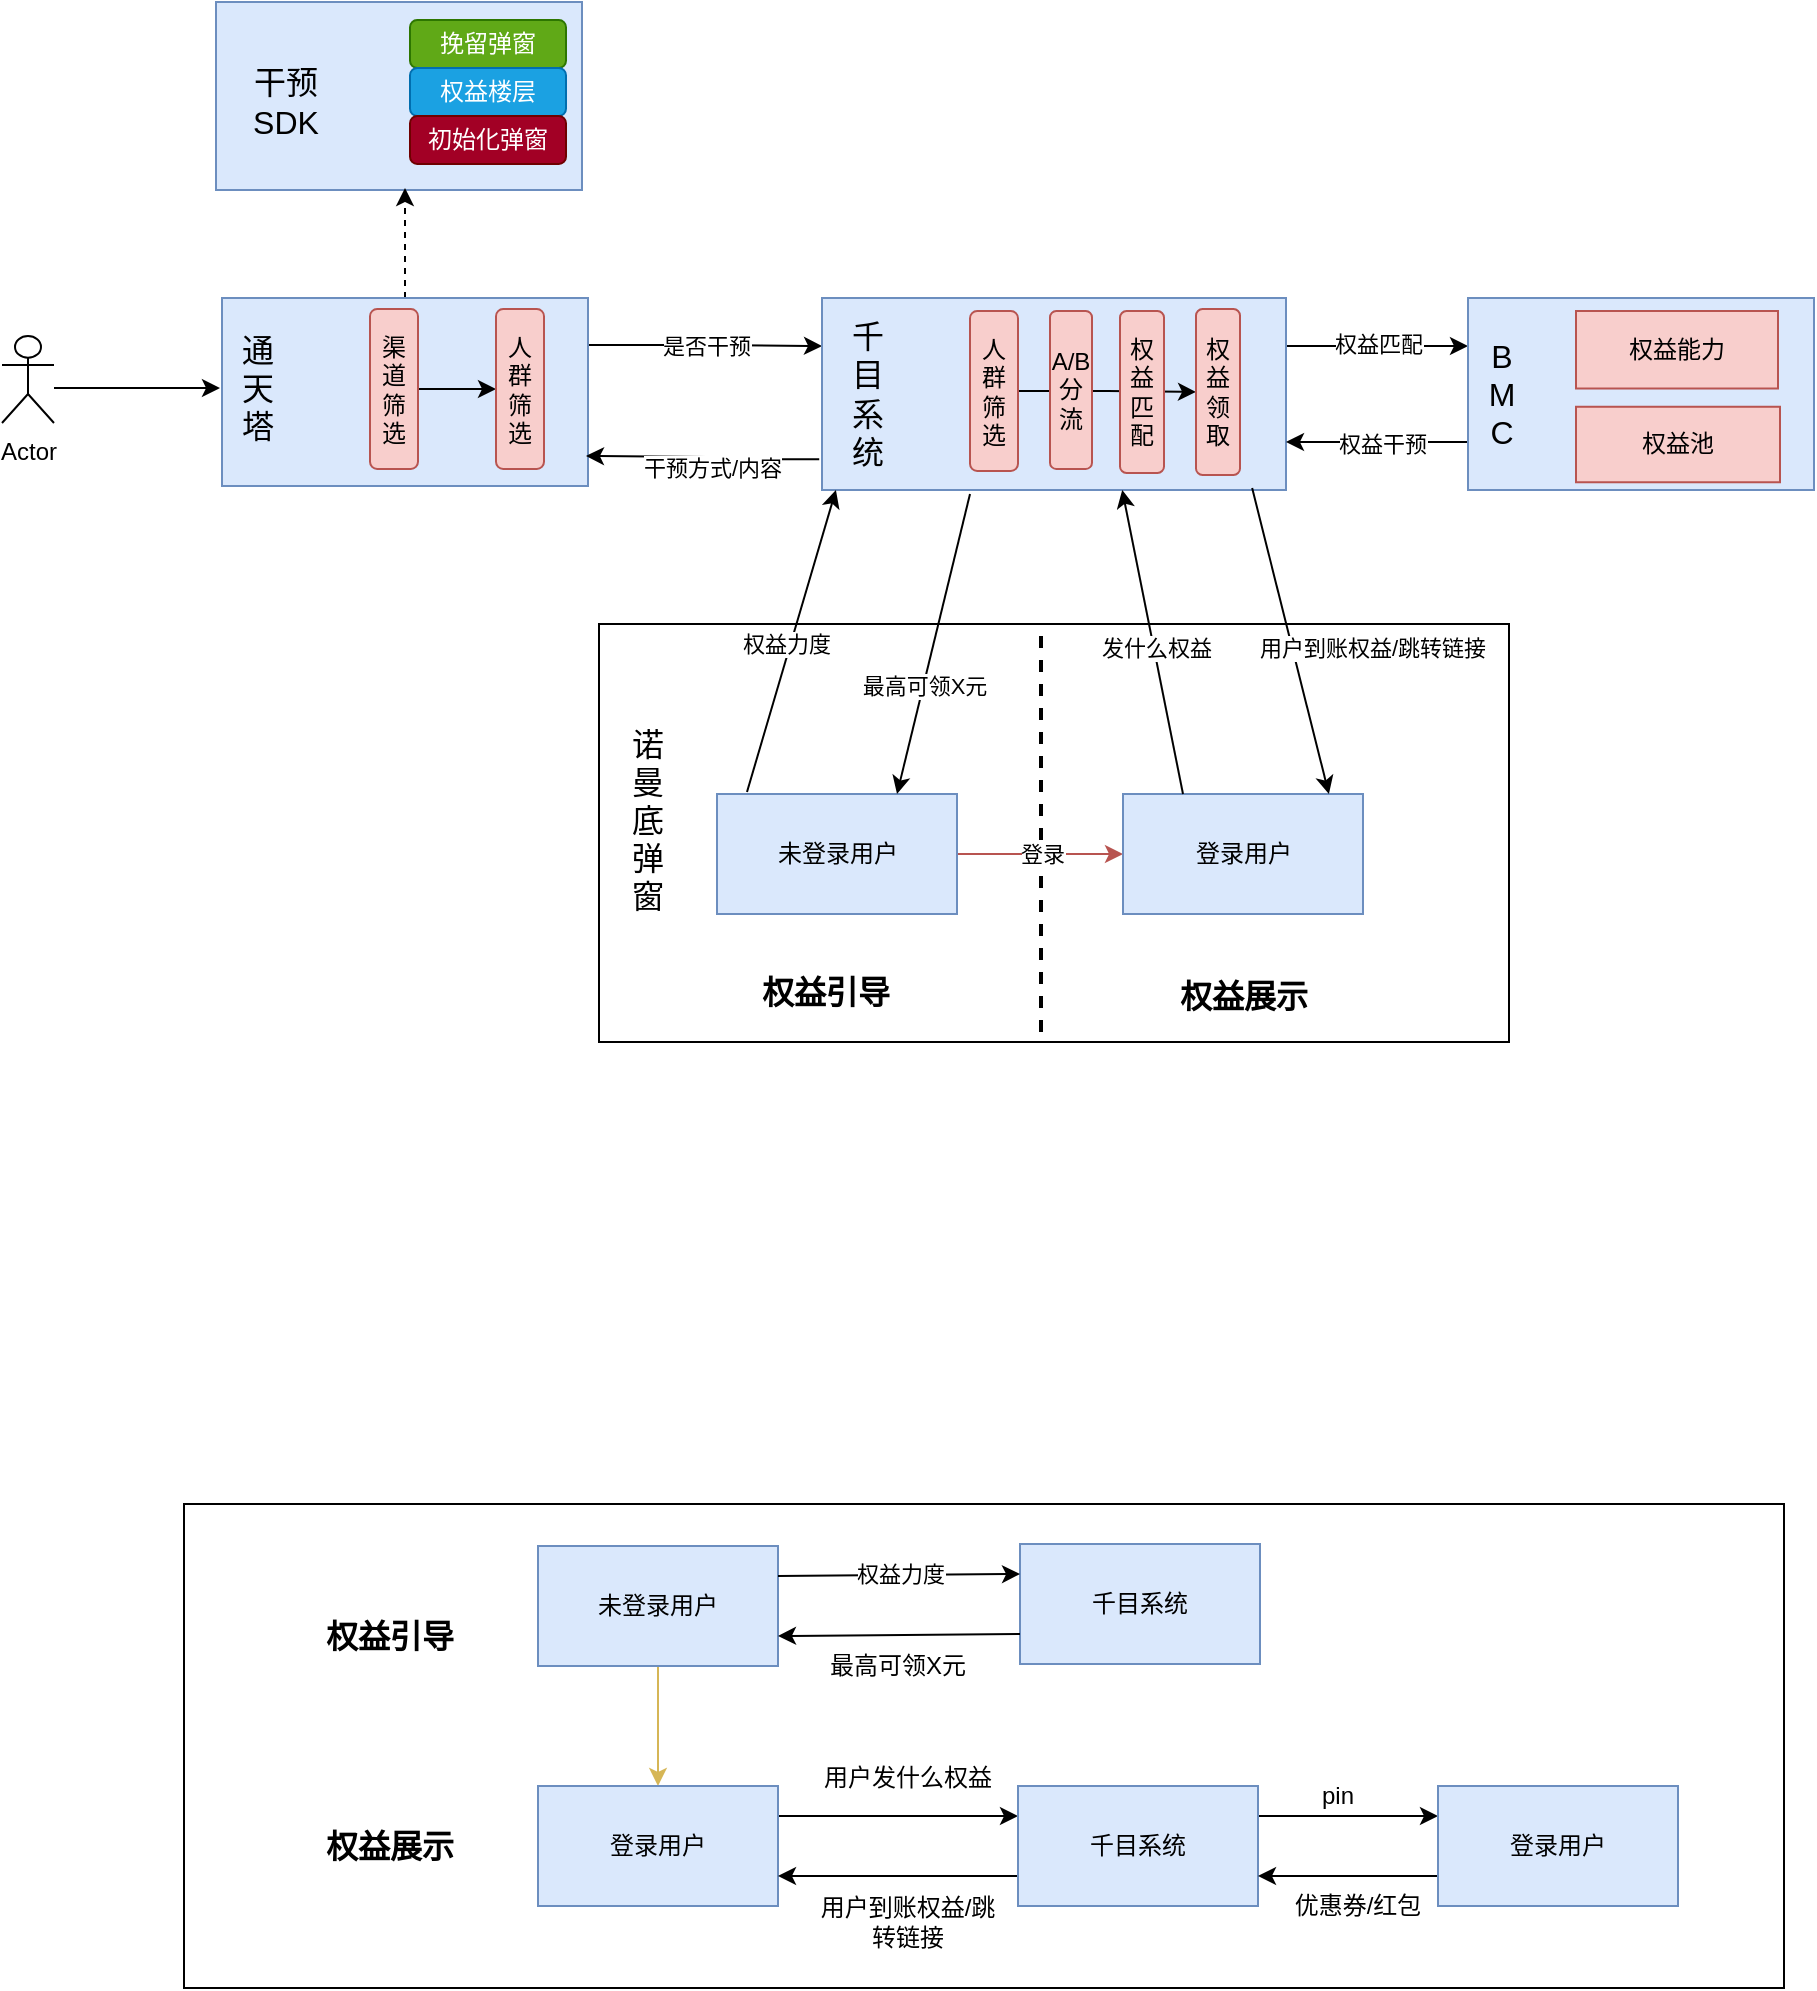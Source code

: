 <mxfile version="21.0.10" type="github">
  <diagram name="第 1 页" id="E03Ad0P9AxYGjsDXURJg">
    <mxGraphModel dx="1785" dy="1163" grid="0" gridSize="10" guides="1" tooltips="1" connect="1" arrows="1" fold="1" page="0" pageScale="1" pageWidth="827" pageHeight="1169" math="0" shadow="0">
      <root>
        <mxCell id="0" />
        <mxCell id="1" parent="0" />
        <mxCell id="DskLDPF2zo0yyIS821II-104" value="" style="rounded=0;whiteSpace=wrap;html=1;" vertex="1" parent="1">
          <mxGeometry x="182.5" y="494" width="455" height="209" as="geometry" />
        </mxCell>
        <mxCell id="DskLDPF2zo0yyIS821II-85" value="" style="rounded=0;whiteSpace=wrap;html=1;" vertex="1" parent="1">
          <mxGeometry x="-25" y="934" width="800" height="242" as="geometry" />
        </mxCell>
        <mxCell id="DskLDPF2zo0yyIS821II-75" value="" style="rounded=0;whiteSpace=wrap;html=1;fillColor=#dae8fc;strokeColor=#6c8ebf;" vertex="1" parent="1">
          <mxGeometry x="-9" y="183" width="183" height="94" as="geometry" />
        </mxCell>
        <mxCell id="DskLDPF2zo0yyIS821II-3" value="是否干预" style="edgeStyle=orthogonalEdgeStyle;rounded=0;orthogonalLoop=1;jettySize=auto;html=1;entryX=0;entryY=0.25;entryDx=0;entryDy=0;exitX=1;exitY=0.25;exitDx=0;exitDy=0;" edge="1" parent="1" source="DskLDPF2zo0yyIS821II-1" target="DskLDPF2zo0yyIS821II-2">
          <mxGeometry relative="1" as="geometry">
            <mxPoint x="196" y="367.3" as="sourcePoint" />
            <mxPoint x="296.5" y="367.25" as="targetPoint" />
          </mxGeometry>
        </mxCell>
        <mxCell id="DskLDPF2zo0yyIS821II-74" style="edgeStyle=orthogonalEdgeStyle;rounded=0;orthogonalLoop=1;jettySize=auto;html=1;dashed=1;" edge="1" parent="1" source="DskLDPF2zo0yyIS821II-1">
          <mxGeometry relative="1" as="geometry">
            <mxPoint x="85.5" y="276" as="targetPoint" />
          </mxGeometry>
        </mxCell>
        <mxCell id="DskLDPF2zo0yyIS821II-1" value="" style="rounded=0;whiteSpace=wrap;html=1;fillColor=#dae8fc;strokeColor=#6c8ebf;" vertex="1" parent="1">
          <mxGeometry x="-6" y="331" width="183" height="94" as="geometry" />
        </mxCell>
        <mxCell id="DskLDPF2zo0yyIS821II-46" style="edgeStyle=orthogonalEdgeStyle;rounded=0;orthogonalLoop=1;jettySize=auto;html=1;exitX=-0.006;exitY=0.84;exitDx=0;exitDy=0;exitPerimeter=0;" edge="1" parent="1" source="DskLDPF2zo0yyIS821II-2">
          <mxGeometry relative="1" as="geometry">
            <mxPoint x="176" y="410" as="targetPoint" />
          </mxGeometry>
        </mxCell>
        <mxCell id="DskLDPF2zo0yyIS821II-48" value="干预方式/内容" style="edgeLabel;html=1;align=center;verticalAlign=middle;resizable=0;points=[];" vertex="1" connectable="0" parent="DskLDPF2zo0yyIS821II-46">
          <mxGeometry x="-0.033" y="-4" relative="1" as="geometry">
            <mxPoint x="-1" y="4" as="offset" />
          </mxGeometry>
        </mxCell>
        <mxCell id="DskLDPF2zo0yyIS821II-62" style="edgeStyle=orthogonalEdgeStyle;rounded=0;orthogonalLoop=1;jettySize=auto;html=1;exitX=1;exitY=0.25;exitDx=0;exitDy=0;entryX=0;entryY=0.25;entryDx=0;entryDy=0;" edge="1" parent="1" source="DskLDPF2zo0yyIS821II-2" target="DskLDPF2zo0yyIS821II-44">
          <mxGeometry relative="1" as="geometry" />
        </mxCell>
        <mxCell id="DskLDPF2zo0yyIS821II-63" value="权益匹配" style="edgeLabel;html=1;align=center;verticalAlign=middle;resizable=0;points=[];" vertex="1" connectable="0" parent="DskLDPF2zo0yyIS821II-62">
          <mxGeometry x="0.275" y="-1" relative="1" as="geometry">
            <mxPoint x="-12" y="-2" as="offset" />
          </mxGeometry>
        </mxCell>
        <mxCell id="DskLDPF2zo0yyIS821II-2" value="" style="rounded=0;whiteSpace=wrap;html=1;fillColor=#dae8fc;strokeColor=#6c8ebf;" vertex="1" parent="1">
          <mxGeometry x="294" y="331" width="232" height="96" as="geometry" />
        </mxCell>
        <mxCell id="DskLDPF2zo0yyIS821II-13" value="权益引导" style="text;html=1;strokeColor=none;fillColor=none;align=center;verticalAlign=middle;whiteSpace=wrap;rounded=0;fontSize=16;fontStyle=1" vertex="1" parent="1">
          <mxGeometry x="42" y="985" width="72" height="30" as="geometry" />
        </mxCell>
        <mxCell id="DskLDPF2zo0yyIS821II-15" value="" style="endArrow=none;dashed=1;html=1;rounded=0;strokeWidth=2;" edge="1" parent="1">
          <mxGeometry width="50" height="50" relative="1" as="geometry">
            <mxPoint x="403.5" y="698" as="sourcePoint" />
            <mxPoint x="403.5" y="494" as="targetPoint" />
          </mxGeometry>
        </mxCell>
        <mxCell id="DskLDPF2zo0yyIS821II-16" value="权益展示" style="text;html=1;strokeColor=none;fillColor=none;align=center;verticalAlign=middle;whiteSpace=wrap;rounded=0;fontSize=16;fontStyle=1" vertex="1" parent="1">
          <mxGeometry x="37" y="1090" width="82" height="30" as="geometry" />
        </mxCell>
        <mxCell id="DskLDPF2zo0yyIS821II-28" value="" style="edgeStyle=orthogonalEdgeStyle;rounded=0;orthogonalLoop=1;jettySize=auto;html=1;fillColor=#fff2cc;strokeColor=#d6b656;" edge="1" parent="1" source="DskLDPF2zo0yyIS821II-17" target="DskLDPF2zo0yyIS821II-25">
          <mxGeometry relative="1" as="geometry" />
        </mxCell>
        <mxCell id="DskLDPF2zo0yyIS821II-17" value="未登录用户" style="rounded=0;whiteSpace=wrap;html=1;fillColor=#dae8fc;strokeColor=#6c8ebf;" vertex="1" parent="1">
          <mxGeometry x="152" y="955" width="120" height="60" as="geometry" />
        </mxCell>
        <mxCell id="DskLDPF2zo0yyIS821II-18" value="千目系统" style="rounded=0;whiteSpace=wrap;html=1;fillColor=#dae8fc;strokeColor=#6c8ebf;" vertex="1" parent="1">
          <mxGeometry x="393" y="954" width="120" height="60" as="geometry" />
        </mxCell>
        <mxCell id="DskLDPF2zo0yyIS821II-19" value="" style="endArrow=classic;html=1;rounded=0;entryX=0;entryY=0.25;entryDx=0;entryDy=0;exitX=1;exitY=0.25;exitDx=0;exitDy=0;" edge="1" parent="1" source="DskLDPF2zo0yyIS821II-17" target="DskLDPF2zo0yyIS821II-18">
          <mxGeometry width="50" height="50" relative="1" as="geometry">
            <mxPoint x="272" y="975" as="sourcePoint" />
            <mxPoint x="322" y="925" as="targetPoint" />
          </mxGeometry>
        </mxCell>
        <mxCell id="DskLDPF2zo0yyIS821II-72" value="权益力度" style="edgeLabel;html=1;align=center;verticalAlign=middle;resizable=0;points=[];" vertex="1" connectable="0" parent="DskLDPF2zo0yyIS821II-19">
          <mxGeometry y="3" relative="1" as="geometry">
            <mxPoint y="2" as="offset" />
          </mxGeometry>
        </mxCell>
        <mxCell id="DskLDPF2zo0yyIS821II-20" value="" style="endArrow=classic;html=1;rounded=0;exitX=0;exitY=0.75;exitDx=0;exitDy=0;entryX=1;entryY=0.75;entryDx=0;entryDy=0;" edge="1" parent="1" source="DskLDPF2zo0yyIS821II-18" target="DskLDPF2zo0yyIS821II-17">
          <mxGeometry width="50" height="50" relative="1" as="geometry">
            <mxPoint x="312" y="1055" as="sourcePoint" />
            <mxPoint x="362" y="1005" as="targetPoint" />
          </mxGeometry>
        </mxCell>
        <mxCell id="DskLDPF2zo0yyIS821II-23" value="最高可领X元" style="text;html=1;strokeColor=none;fillColor=none;align=center;verticalAlign=middle;whiteSpace=wrap;rounded=0;" vertex="1" parent="1">
          <mxGeometry x="292" y="1005" width="80" height="20" as="geometry" />
        </mxCell>
        <mxCell id="DskLDPF2zo0yyIS821II-29" style="edgeStyle=orthogonalEdgeStyle;rounded=0;orthogonalLoop=1;jettySize=auto;html=1;exitX=1;exitY=0.25;exitDx=0;exitDy=0;entryX=0;entryY=0.25;entryDx=0;entryDy=0;" edge="1" parent="1" source="DskLDPF2zo0yyIS821II-25" target="DskLDPF2zo0yyIS821II-26">
          <mxGeometry relative="1" as="geometry" />
        </mxCell>
        <mxCell id="DskLDPF2zo0yyIS821II-25" value="登录用户" style="rounded=0;whiteSpace=wrap;html=1;fillColor=#dae8fc;strokeColor=#6c8ebf;" vertex="1" parent="1">
          <mxGeometry x="152" y="1075" width="120" height="60" as="geometry" />
        </mxCell>
        <mxCell id="DskLDPF2zo0yyIS821II-30" style="edgeStyle=orthogonalEdgeStyle;rounded=0;orthogonalLoop=1;jettySize=auto;html=1;exitX=0;exitY=0.75;exitDx=0;exitDy=0;entryX=1;entryY=0.75;entryDx=0;entryDy=0;" edge="1" parent="1" source="DskLDPF2zo0yyIS821II-26" target="DskLDPF2zo0yyIS821II-25">
          <mxGeometry relative="1" as="geometry" />
        </mxCell>
        <mxCell id="DskLDPF2zo0yyIS821II-33" style="edgeStyle=orthogonalEdgeStyle;rounded=0;orthogonalLoop=1;jettySize=auto;html=1;exitX=1;exitY=0.25;exitDx=0;exitDy=0;entryX=0;entryY=0.25;entryDx=0;entryDy=0;" edge="1" parent="1" source="DskLDPF2zo0yyIS821II-26" target="DskLDPF2zo0yyIS821II-27">
          <mxGeometry relative="1" as="geometry" />
        </mxCell>
        <mxCell id="DskLDPF2zo0yyIS821II-26" value="千目系统" style="rounded=0;whiteSpace=wrap;html=1;fillColor=#dae8fc;strokeColor=#6c8ebf;" vertex="1" parent="1">
          <mxGeometry x="392" y="1075" width="120" height="60" as="geometry" />
        </mxCell>
        <mxCell id="DskLDPF2zo0yyIS821II-34" style="edgeStyle=orthogonalEdgeStyle;rounded=0;orthogonalLoop=1;jettySize=auto;html=1;exitX=0;exitY=0.75;exitDx=0;exitDy=0;entryX=1;entryY=0.75;entryDx=0;entryDy=0;" edge="1" parent="1" source="DskLDPF2zo0yyIS821II-27" target="DskLDPF2zo0yyIS821II-26">
          <mxGeometry relative="1" as="geometry" />
        </mxCell>
        <mxCell id="DskLDPF2zo0yyIS821II-27" value="登录用户" style="rounded=0;whiteSpace=wrap;html=1;fillColor=#dae8fc;strokeColor=#6c8ebf;" vertex="1" parent="1">
          <mxGeometry x="602" y="1075" width="120" height="60" as="geometry" />
        </mxCell>
        <mxCell id="DskLDPF2zo0yyIS821II-32" value="用户发什么权益" style="text;html=1;strokeColor=none;fillColor=none;align=center;verticalAlign=middle;whiteSpace=wrap;rounded=0;" vertex="1" parent="1">
          <mxGeometry x="292" y="1063" width="90" height="15" as="geometry" />
        </mxCell>
        <mxCell id="DskLDPF2zo0yyIS821II-35" value="pin" style="text;html=1;strokeColor=none;fillColor=none;align=center;verticalAlign=middle;whiteSpace=wrap;rounded=0;" vertex="1" parent="1">
          <mxGeometry x="512" y="1070" width="80" height="20" as="geometry" />
        </mxCell>
        <mxCell id="DskLDPF2zo0yyIS821II-36" value="优惠券/红包" style="text;html=1;strokeColor=none;fillColor=none;align=center;verticalAlign=middle;whiteSpace=wrap;rounded=0;" vertex="1" parent="1">
          <mxGeometry x="522" y="1125" width="80" height="20" as="geometry" />
        </mxCell>
        <mxCell id="DskLDPF2zo0yyIS821II-37" value="用户到账权益/跳转链接" style="text;html=1;strokeColor=none;fillColor=none;align=center;verticalAlign=middle;whiteSpace=wrap;rounded=0;" vertex="1" parent="1">
          <mxGeometry x="292" y="1125" width="90" height="35" as="geometry" />
        </mxCell>
        <mxCell id="DskLDPF2zo0yyIS821II-38" value="挽留弹窗" style="rounded=1;whiteSpace=wrap;html=1;fillColor=#60a917;fontColor=#ffffff;strokeColor=#2D7600;" vertex="1" parent="1">
          <mxGeometry x="88" y="192" width="78" height="24" as="geometry" />
        </mxCell>
        <mxCell id="DskLDPF2zo0yyIS821II-41" value="权益楼层" style="rounded=1;whiteSpace=wrap;html=1;fillColor=#1ba1e2;fontColor=#ffffff;strokeColor=#006EAF;" vertex="1" parent="1">
          <mxGeometry x="88" y="216" width="78" height="24" as="geometry" />
        </mxCell>
        <mxCell id="DskLDPF2zo0yyIS821II-42" value="初始化弹窗" style="rounded=1;whiteSpace=wrap;html=1;fillColor=#a20025;fontColor=#ffffff;strokeColor=#6F0000;" vertex="1" parent="1">
          <mxGeometry x="88" y="240" width="78" height="24" as="geometry" />
        </mxCell>
        <mxCell id="DskLDPF2zo0yyIS821II-64" style="edgeStyle=orthogonalEdgeStyle;rounded=0;orthogonalLoop=1;jettySize=auto;html=1;exitX=0;exitY=0.75;exitDx=0;exitDy=0;entryX=1;entryY=0.75;entryDx=0;entryDy=0;" edge="1" parent="1" source="DskLDPF2zo0yyIS821II-44" target="DskLDPF2zo0yyIS821II-2">
          <mxGeometry relative="1" as="geometry" />
        </mxCell>
        <mxCell id="DskLDPF2zo0yyIS821II-65" value="权益干预" style="edgeLabel;html=1;align=center;verticalAlign=middle;resizable=0;points=[];" vertex="1" connectable="0" parent="DskLDPF2zo0yyIS821II-64">
          <mxGeometry x="-0.121" relative="1" as="geometry">
            <mxPoint x="-3" y="1" as="offset" />
          </mxGeometry>
        </mxCell>
        <mxCell id="DskLDPF2zo0yyIS821II-44" value="" style="rounded=0;whiteSpace=wrap;html=1;fillColor=#dae8fc;strokeColor=#6c8ebf;" vertex="1" parent="1">
          <mxGeometry x="617" y="331" width="173" height="96" as="geometry" />
        </mxCell>
        <mxCell id="DskLDPF2zo0yyIS821II-45" value="通天塔" style="text;html=1;strokeColor=none;fillColor=none;align=center;verticalAlign=middle;whiteSpace=wrap;rounded=0;fontSize=16;" vertex="1" parent="1">
          <mxGeometry x="2" y="342" width="20" height="67" as="geometry" />
        </mxCell>
        <mxCell id="DskLDPF2zo0yyIS821II-60" value="" style="edgeStyle=orthogonalEdgeStyle;rounded=0;orthogonalLoop=1;jettySize=auto;html=1;" edge="1" parent="1" source="DskLDPF2zo0yyIS821II-49" target="DskLDPF2zo0yyIS821II-52">
          <mxGeometry relative="1" as="geometry" />
        </mxCell>
        <mxCell id="DskLDPF2zo0yyIS821II-49" value="人群筛选" style="rounded=1;whiteSpace=wrap;html=1;fillColor=#f8cecc;strokeColor=#b85450;" vertex="1" parent="1">
          <mxGeometry x="368" y="337.5" width="24" height="80" as="geometry" />
        </mxCell>
        <mxCell id="DskLDPF2zo0yyIS821II-50" value="A/B分流" style="rounded=1;whiteSpace=wrap;html=1;fillColor=#f8cecc;strokeColor=#b85450;" vertex="1" parent="1">
          <mxGeometry x="408" y="337.5" width="21" height="79" as="geometry" />
        </mxCell>
        <mxCell id="DskLDPF2zo0yyIS821II-51" value="权益匹配" style="rounded=1;whiteSpace=wrap;html=1;fillColor=#f8cecc;strokeColor=#b85450;" vertex="1" parent="1">
          <mxGeometry x="443" y="337.5" width="22" height="81" as="geometry" />
        </mxCell>
        <mxCell id="DskLDPF2zo0yyIS821II-52" value="权益领取" style="rounded=1;whiteSpace=wrap;html=1;fillColor=#f8cecc;strokeColor=#b85450;" vertex="1" parent="1">
          <mxGeometry x="481" y="336.5" width="22" height="83" as="geometry" />
        </mxCell>
        <mxCell id="DskLDPF2zo0yyIS821II-78" value="" style="edgeStyle=orthogonalEdgeStyle;rounded=0;orthogonalLoop=1;jettySize=auto;html=1;" edge="1" parent="1" source="DskLDPF2zo0yyIS821II-55">
          <mxGeometry relative="1" as="geometry">
            <mxPoint x="-7" y="376" as="targetPoint" />
            <Array as="points">
              <mxPoint x="-49" y="376" />
              <mxPoint x="-49" y="376" />
            </Array>
          </mxGeometry>
        </mxCell>
        <mxCell id="DskLDPF2zo0yyIS821II-55" value="Actor" style="shape=umlActor;verticalLabelPosition=bottom;verticalAlign=top;html=1;outlineConnect=0;" vertex="1" parent="1">
          <mxGeometry x="-116" y="350" width="26" height="43.5" as="geometry" />
        </mxCell>
        <mxCell id="DskLDPF2zo0yyIS821II-61" value="千目系统" style="text;html=1;strokeColor=none;fillColor=none;align=center;verticalAlign=middle;whiteSpace=wrap;rounded=0;fontSize=16;" vertex="1" parent="1">
          <mxGeometry x="307" y="345.5" width="20" height="67" as="geometry" />
        </mxCell>
        <mxCell id="DskLDPF2zo0yyIS821II-66" value="权益池" style="rounded=0;whiteSpace=wrap;html=1;fillColor=#f8cecc;strokeColor=#b85450;" vertex="1" parent="1">
          <mxGeometry x="671" y="385.38" width="102" height="37.75" as="geometry" />
        </mxCell>
        <mxCell id="DskLDPF2zo0yyIS821II-67" value="权益能力" style="rounded=0;whiteSpace=wrap;html=1;fillColor=#f8cecc;strokeColor=#b85450;" vertex="1" parent="1">
          <mxGeometry x="671" y="337.5" width="101" height="38.75" as="geometry" />
        </mxCell>
        <mxCell id="DskLDPF2zo0yyIS821II-68" value="B&lt;br&gt;M&lt;br&gt;C" style="text;html=1;strokeColor=none;fillColor=none;align=center;verticalAlign=middle;whiteSpace=wrap;rounded=0;fontSize=16;" vertex="1" parent="1">
          <mxGeometry x="624" y="345.5" width="20" height="67" as="geometry" />
        </mxCell>
        <mxCell id="DskLDPF2zo0yyIS821II-70" value="诺曼底弹窗" style="text;html=1;strokeColor=none;fillColor=none;align=center;verticalAlign=middle;whiteSpace=wrap;rounded=0;fontSize=16;fontStyle=0" vertex="1" parent="1">
          <mxGeometry x="191.5" y="539" width="30" height="105.5" as="geometry" />
        </mxCell>
        <mxCell id="DskLDPF2zo0yyIS821II-76" value="干预SDK" style="text;html=1;strokeColor=none;fillColor=none;align=center;verticalAlign=middle;whiteSpace=wrap;rounded=0;fontSize=16;" vertex="1" parent="1">
          <mxGeometry x="-6" y="190" width="64" height="85" as="geometry" />
        </mxCell>
        <mxCell id="DskLDPF2zo0yyIS821II-82" style="edgeStyle=orthogonalEdgeStyle;rounded=0;orthogonalLoop=1;jettySize=auto;html=1;exitX=1;exitY=0.5;exitDx=0;exitDy=0;" edge="1" parent="1" source="DskLDPF2zo0yyIS821II-80" target="DskLDPF2zo0yyIS821II-81">
          <mxGeometry relative="1" as="geometry" />
        </mxCell>
        <mxCell id="DskLDPF2zo0yyIS821II-80" value="渠道筛选" style="rounded=1;whiteSpace=wrap;html=1;fillColor=#f8cecc;strokeColor=#b85450;" vertex="1" parent="1">
          <mxGeometry x="68" y="336.5" width="24" height="80" as="geometry" />
        </mxCell>
        <mxCell id="DskLDPF2zo0yyIS821II-81" value="人群筛选" style="rounded=1;whiteSpace=wrap;html=1;fillColor=#f8cecc;strokeColor=#b85450;" vertex="1" parent="1">
          <mxGeometry x="131" y="336.5" width="24" height="80" as="geometry" />
        </mxCell>
        <mxCell id="DskLDPF2zo0yyIS821II-87" value="权益引导" style="text;html=1;strokeColor=none;fillColor=none;align=center;verticalAlign=middle;whiteSpace=wrap;rounded=0;fontSize=16;fontStyle=1" vertex="1" parent="1">
          <mxGeometry x="259.5" y="663" width="72" height="30" as="geometry" />
        </mxCell>
        <mxCell id="DskLDPF2zo0yyIS821II-96" style="edgeStyle=orthogonalEdgeStyle;rounded=0;orthogonalLoop=1;jettySize=auto;html=1;fillColor=#f8cecc;strokeColor=#b85450;" edge="1" parent="1" source="DskLDPF2zo0yyIS821II-89" target="DskLDPF2zo0yyIS821II-95">
          <mxGeometry relative="1" as="geometry" />
        </mxCell>
        <mxCell id="DskLDPF2zo0yyIS821II-108" value="登录" style="edgeLabel;html=1;align=center;verticalAlign=middle;resizable=0;points=[];" vertex="1" connectable="0" parent="DskLDPF2zo0yyIS821II-96">
          <mxGeometry x="0.181" y="2" relative="1" as="geometry">
            <mxPoint x="-7" y="2" as="offset" />
          </mxGeometry>
        </mxCell>
        <mxCell id="DskLDPF2zo0yyIS821II-89" value="未登录用户" style="rounded=0;whiteSpace=wrap;html=1;fillColor=#dae8fc;strokeColor=#6c8ebf;" vertex="1" parent="1">
          <mxGeometry x="241.5" y="579" width="120" height="60" as="geometry" />
        </mxCell>
        <mxCell id="DskLDPF2zo0yyIS821II-90" value="" style="endArrow=classic;html=1;rounded=0;entryX=0.03;entryY=1;entryDx=0;entryDy=0;exitX=0.125;exitY=-0.017;exitDx=0;exitDy=0;entryPerimeter=0;exitPerimeter=0;" edge="1" parent="1" source="DskLDPF2zo0yyIS821II-89" target="DskLDPF2zo0yyIS821II-2">
          <mxGeometry width="50" height="50" relative="1" as="geometry">
            <mxPoint x="211" y="518" as="sourcePoint" />
            <mxPoint x="332" y="517" as="targetPoint" />
          </mxGeometry>
        </mxCell>
        <mxCell id="DskLDPF2zo0yyIS821II-91" value="权益力度" style="edgeLabel;html=1;align=center;verticalAlign=middle;resizable=0;points=[];" vertex="1" connectable="0" parent="DskLDPF2zo0yyIS821II-90">
          <mxGeometry y="3" relative="1" as="geometry">
            <mxPoint y="2" as="offset" />
          </mxGeometry>
        </mxCell>
        <mxCell id="DskLDPF2zo0yyIS821II-92" value="" style="endArrow=classic;html=1;rounded=0;exitX=0;exitY=0.75;exitDx=0;exitDy=0;entryX=0.75;entryY=0;entryDx=0;entryDy=0;" edge="1" parent="1" target="DskLDPF2zo0yyIS821II-89">
          <mxGeometry width="50" height="50" relative="1" as="geometry">
            <mxPoint x="368" y="429" as="sourcePoint" />
            <mxPoint x="335" y="562" as="targetPoint" />
          </mxGeometry>
        </mxCell>
        <mxCell id="DskLDPF2zo0yyIS821II-93" value="最高可领X元" style="edgeLabel;html=1;align=center;verticalAlign=middle;resizable=0;points=[];" vertex="1" connectable="0" parent="DskLDPF2zo0yyIS821II-92">
          <mxGeometry x="-0.2" y="1" relative="1" as="geometry">
            <mxPoint x="-10" y="35" as="offset" />
          </mxGeometry>
        </mxCell>
        <mxCell id="DskLDPF2zo0yyIS821II-95" value="登录用户" style="rounded=0;whiteSpace=wrap;html=1;fillColor=#dae8fc;strokeColor=#6c8ebf;" vertex="1" parent="1">
          <mxGeometry x="444.5" y="579" width="120" height="60" as="geometry" />
        </mxCell>
        <mxCell id="DskLDPF2zo0yyIS821II-98" style="rounded=0;orthogonalLoop=1;jettySize=auto;html=1;entryX=0.647;entryY=1;entryDx=0;entryDy=0;entryPerimeter=0;exitX=0.25;exitY=0;exitDx=0;exitDy=0;" edge="1" parent="1" source="DskLDPF2zo0yyIS821II-95" target="DskLDPF2zo0yyIS821II-2">
          <mxGeometry relative="1" as="geometry">
            <mxPoint x="494" y="550" as="sourcePoint" />
            <mxPoint x="620" y="537" as="targetPoint" />
          </mxGeometry>
        </mxCell>
        <mxCell id="DskLDPF2zo0yyIS821II-106" value="发什么权益" style="edgeLabel;html=1;align=center;verticalAlign=middle;resizable=0;points=[];" vertex="1" connectable="0" parent="DskLDPF2zo0yyIS821II-98">
          <mxGeometry x="-0.235" y="1" relative="1" as="geometry">
            <mxPoint x="-1" y="-15" as="offset" />
          </mxGeometry>
        </mxCell>
        <mxCell id="DskLDPF2zo0yyIS821II-101" value="" style="endArrow=classic;html=1;rounded=0;exitX=0.927;exitY=0.99;exitDx=0;exitDy=0;exitPerimeter=0;entryX=0.858;entryY=0;entryDx=0;entryDy=0;entryPerimeter=0;" edge="1" parent="1" source="DskLDPF2zo0yyIS821II-2" target="DskLDPF2zo0yyIS821II-95">
          <mxGeometry width="50" height="50" relative="1" as="geometry">
            <mxPoint x="529" y="480" as="sourcePoint" />
            <mxPoint x="552" y="552" as="targetPoint" />
          </mxGeometry>
        </mxCell>
        <mxCell id="DskLDPF2zo0yyIS821II-107" value="用户到账权益/跳转链接" style="edgeLabel;html=1;align=center;verticalAlign=middle;resizable=0;points=[];" vertex="1" connectable="0" parent="DskLDPF2zo0yyIS821II-101">
          <mxGeometry x="0.19" y="-2" relative="1" as="geometry">
            <mxPoint x="39" y="-12" as="offset" />
          </mxGeometry>
        </mxCell>
        <mxCell id="DskLDPF2zo0yyIS821II-102" value="权益展示" style="text;html=1;strokeColor=none;fillColor=none;align=center;verticalAlign=middle;whiteSpace=wrap;rounded=0;fontSize=16;fontStyle=1" vertex="1" parent="1">
          <mxGeometry x="463.5" y="665" width="82" height="30" as="geometry" />
        </mxCell>
      </root>
    </mxGraphModel>
  </diagram>
</mxfile>
